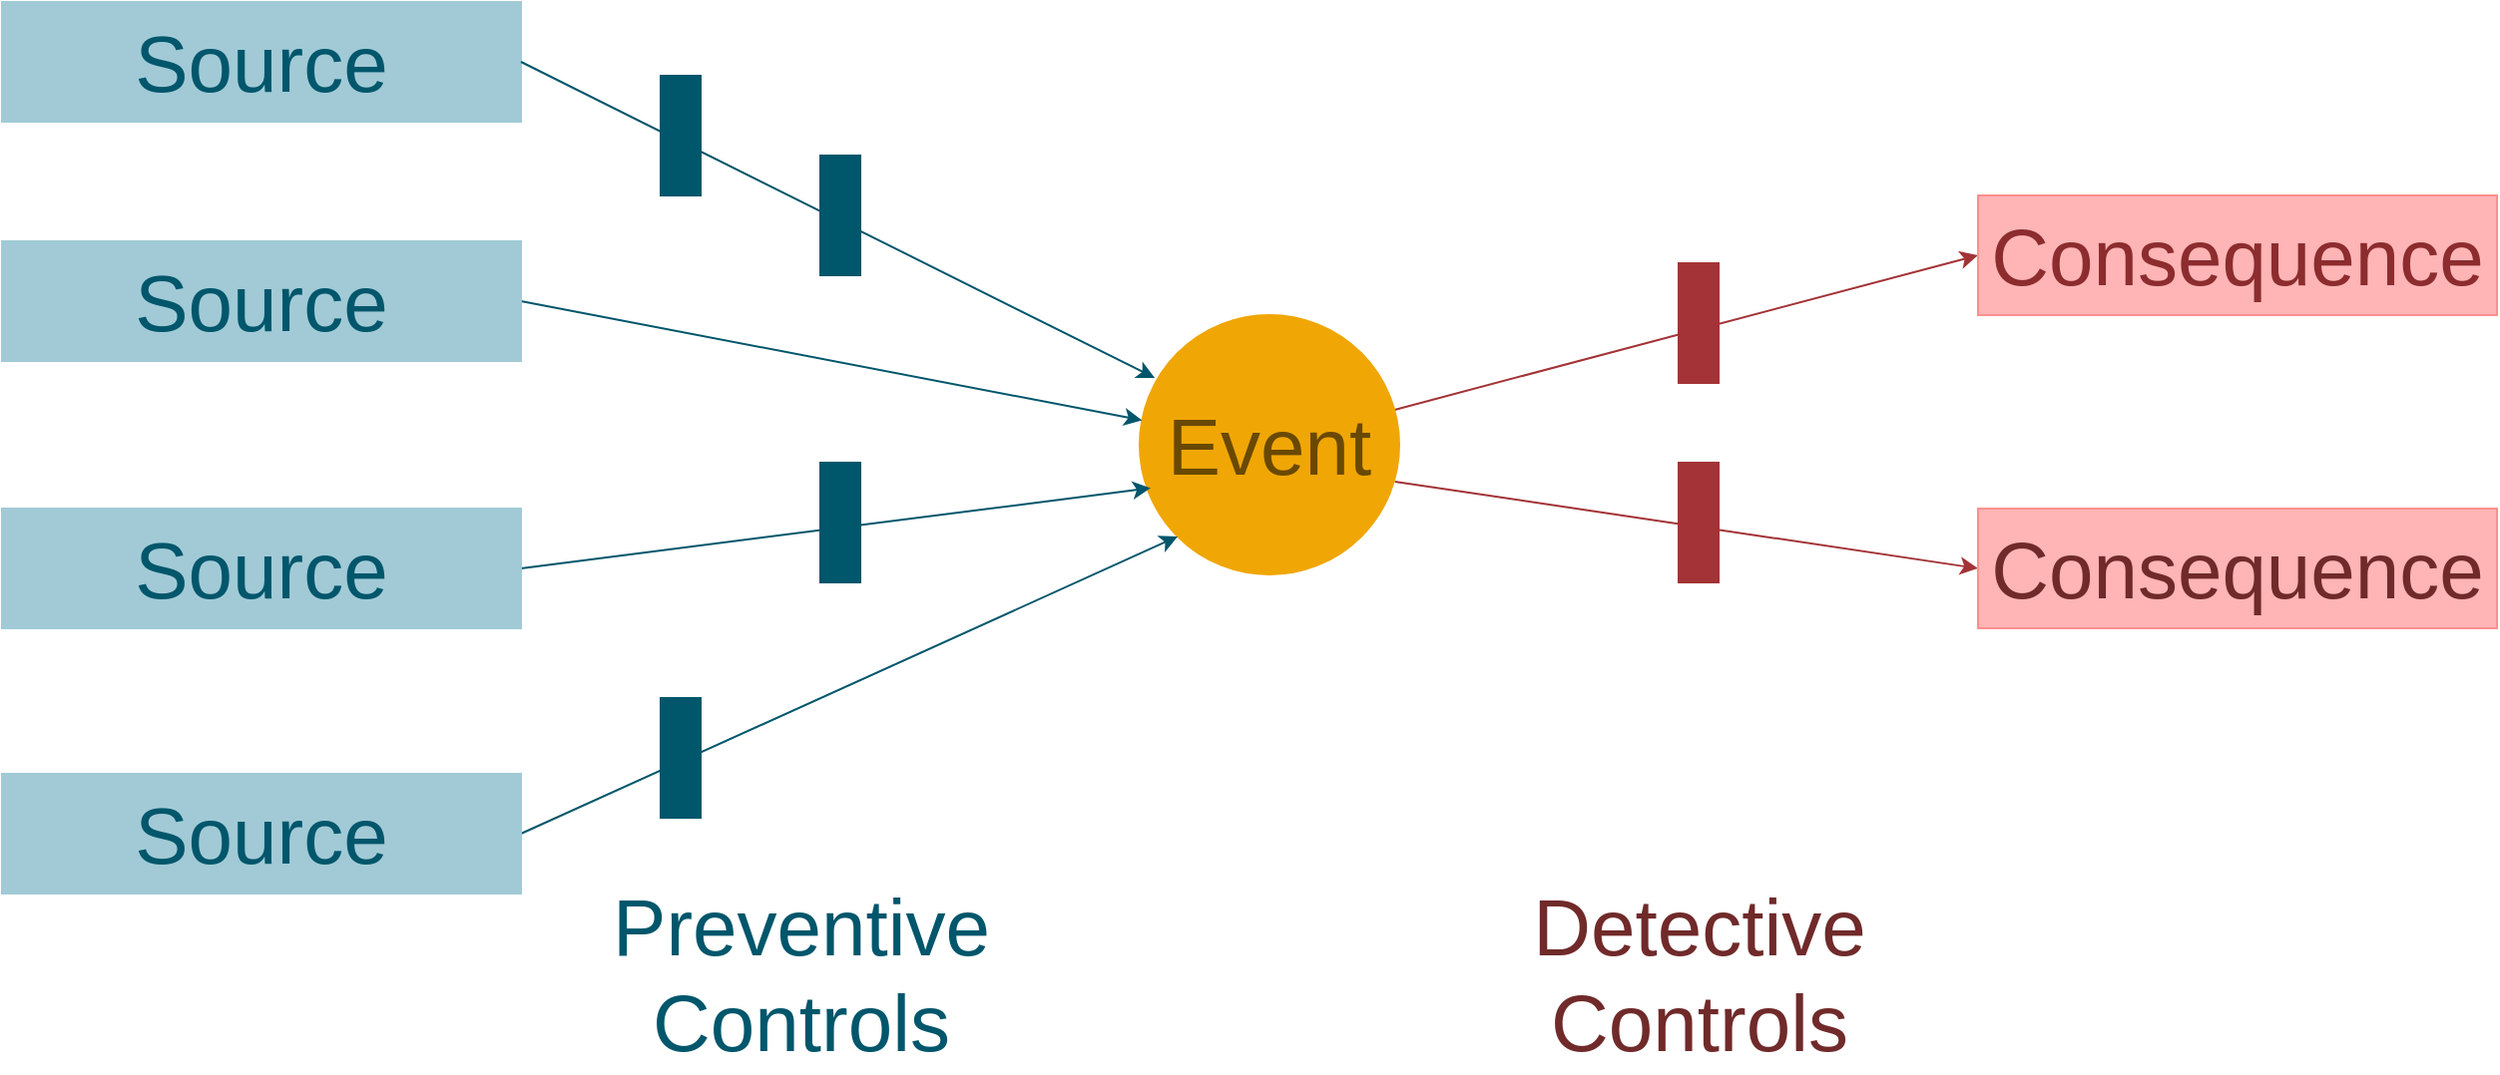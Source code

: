<mxfile version="13.6.2" type="github">
  <diagram id="l8hXMBHkgcEJcSW0mbfh" name="Page-1">
    <mxGraphModel dx="2970" dy="1055" grid="1" gridSize="10" guides="1" tooltips="1" connect="1" arrows="0" fold="1" page="1" pageScale="1" pageWidth="1169" pageHeight="827" math="0" shadow="0">
      <root>
        <mxCell id="0" />
        <mxCell id="1" parent="0" />
        <mxCell id="an5O2O8GpZDD51hhjgrN-35" style="edgeStyle=none;orthogonalLoop=1;jettySize=auto;html=1;exitX=0.975;exitY=0.367;exitDx=0;exitDy=0;entryX=0;entryY=0.5;entryDx=0;entryDy=0;startArrow=none;startFill=0;fontSize=40;fontColor=#FFFFFF;exitPerimeter=0;strokeColor=#A33336;" edge="1" parent="1" source="an5O2O8GpZDD51hhjgrN-5" target="an5O2O8GpZDD51hhjgrN-10">
          <mxGeometry relative="1" as="geometry" />
        </mxCell>
        <mxCell id="an5O2O8GpZDD51hhjgrN-36" style="edgeStyle=none;orthogonalLoop=1;jettySize=auto;html=1;exitX=0.983;exitY=0.642;exitDx=0;exitDy=0;entryX=0;entryY=0.5;entryDx=0;entryDy=0;startArrow=none;startFill=0;fontSize=40;fontColor=#FFFFFF;exitPerimeter=0;strokeColor=#A33336;" edge="1" parent="1" source="an5O2O8GpZDD51hhjgrN-5" target="an5O2O8GpZDD51hhjgrN-30">
          <mxGeometry relative="1" as="geometry" />
        </mxCell>
        <mxCell id="an5O2O8GpZDD51hhjgrN-5" value="Event" style="ellipse;whiteSpace=wrap;html=1;aspect=fixed;fontSize=40;fontColor=#694902;fillColor=#F0A605;strokeColor=#F0A605;" vertex="1" parent="1">
          <mxGeometry x="540" y="340" width="130" height="130" as="geometry" />
        </mxCell>
        <mxCell id="an5O2O8GpZDD51hhjgrN-6" value="&lt;font color=&quot;#00566b&quot;&gt;Source&lt;/font&gt;" style="rounded=0;whiteSpace=wrap;html=1;fontSize=40;fillColor=#A1CAD6;strokeColor=#A1CAD6;" vertex="1" parent="1">
          <mxGeometry x="-30" y="183" width="260" height="60" as="geometry" />
        </mxCell>
        <mxCell id="an5O2O8GpZDD51hhjgrN-17" style="orthogonalLoop=1;jettySize=auto;html=1;exitX=1;exitY=0.5;exitDx=0;exitDy=0;startArrow=none;startFill=0;fontSize=40;strokeColor=#00566B;" edge="1" parent="1" target="an5O2O8GpZDD51hhjgrN-5">
          <mxGeometry relative="1" as="geometry">
            <mxPoint x="230" y="333" as="sourcePoint" />
            <mxPoint x="539" y="392" as="targetPoint" />
          </mxGeometry>
        </mxCell>
        <mxCell id="an5O2O8GpZDD51hhjgrN-13" style="rounded=0;orthogonalLoop=1;jettySize=auto;html=1;exitX=1;exitY=0.5;exitDx=0;exitDy=0;entryX=0.042;entryY=0.667;entryDx=0;entryDy=0;entryPerimeter=0;fontSize=40;strokeColor=#00566B;" edge="1" parent="1" target="an5O2O8GpZDD51hhjgrN-5">
          <mxGeometry relative="1" as="geometry">
            <mxPoint x="230" y="467" as="sourcePoint" />
          </mxGeometry>
        </mxCell>
        <mxCell id="an5O2O8GpZDD51hhjgrN-10" value="&lt;font color=&quot;#8c2c2e&quot;&gt;Consequence&lt;/font&gt;" style="rounded=0;whiteSpace=wrap;html=1;fontSize=40;strokeColor=#FF8F8F;fillColor=#FFB5B5;" vertex="1" parent="1">
          <mxGeometry x="960" y="280" width="260" height="60" as="geometry" />
        </mxCell>
        <mxCell id="an5O2O8GpZDD51hhjgrN-24" value="" style="rounded=0;whiteSpace=wrap;html=1;fontSize=40;fillColor=#00566B;strokeColor=#00566B;" vertex="1" parent="1">
          <mxGeometry x="380" y="414" width="20" height="60" as="geometry" />
        </mxCell>
        <mxCell id="an5O2O8GpZDD51hhjgrN-25" style="orthogonalLoop=1;jettySize=auto;html=1;exitX=1;exitY=0.5;exitDx=0;exitDy=0;entryX=0.058;entryY=0.242;entryDx=0;entryDy=0;entryPerimeter=0;fontSize=40;startArrow=none;startFill=0;strokeColor=#00566B;" edge="1" parent="1" source="an5O2O8GpZDD51hhjgrN-6" target="an5O2O8GpZDD51hhjgrN-5">
          <mxGeometry relative="1" as="geometry">
            <mxPoint x="230" y="200" as="sourcePoint" />
            <mxPoint x="556.04" y="340.04" as="targetPoint" />
          </mxGeometry>
        </mxCell>
        <mxCell id="an5O2O8GpZDD51hhjgrN-26" style="rounded=0;orthogonalLoop=1;jettySize=auto;html=1;exitX=1;exitY=0.5;exitDx=0;exitDy=0;entryX=0;entryY=1;entryDx=0;entryDy=0;fontSize=40;strokeColor=#00566B;" edge="1" parent="1" target="an5O2O8GpZDD51hhjgrN-5">
          <mxGeometry relative="1" as="geometry">
            <mxPoint x="230" y="600" as="sourcePoint" />
            <mxPoint x="568.04" y="431.96" as="targetPoint" />
          </mxGeometry>
        </mxCell>
        <mxCell id="an5O2O8GpZDD51hhjgrN-23" value="" style="rounded=0;whiteSpace=wrap;html=1;fontSize=40;fillColor=#00566B;strokeColor=#00566B;" vertex="1" parent="1">
          <mxGeometry x="380" y="260" width="20" height="60" as="geometry" />
        </mxCell>
        <mxCell id="an5O2O8GpZDD51hhjgrN-18" value="" style="rounded=0;whiteSpace=wrap;html=1;fontSize=40;fillColor=#00566B;strokeColor=#00566B;" vertex="1" parent="1">
          <mxGeometry x="300" y="220" width="20" height="60" as="geometry" />
        </mxCell>
        <mxCell id="an5O2O8GpZDD51hhjgrN-22" value="" style="rounded=0;whiteSpace=wrap;html=1;fontSize=40;fillColor=#00566B;strokeColor=#00566B;" vertex="1" parent="1">
          <mxGeometry x="300" y="532" width="20" height="60" as="geometry" />
        </mxCell>
        <mxCell id="an5O2O8GpZDD51hhjgrN-27" value="&lt;font color=&quot;#00566b&quot;&gt;Source&lt;/font&gt;" style="rounded=0;whiteSpace=wrap;html=1;fontSize=40;fillColor=#A1CAD6;strokeColor=#A1CAD6;" vertex="1" parent="1">
          <mxGeometry x="-30" y="303" width="260" height="60" as="geometry" />
        </mxCell>
        <mxCell id="an5O2O8GpZDD51hhjgrN-28" value="&lt;font color=&quot;#00566b&quot;&gt;Source&lt;/font&gt;" style="rounded=0;whiteSpace=wrap;html=1;fontSize=40;fillColor=#A1CAD6;strokeColor=#A1CAD6;" vertex="1" parent="1">
          <mxGeometry x="-30" y="437" width="260" height="60" as="geometry" />
        </mxCell>
        <mxCell id="an5O2O8GpZDD51hhjgrN-29" value="&lt;font color=&quot;#00566b&quot;&gt;Source&lt;/font&gt;" style="rounded=0;whiteSpace=wrap;html=1;fontSize=40;fillColor=#A1CAD6;strokeColor=#A1CAD6;" vertex="1" parent="1">
          <mxGeometry x="-30" y="570" width="260" height="60" as="geometry" />
        </mxCell>
        <mxCell id="an5O2O8GpZDD51hhjgrN-30" value="&lt;font color=&quot;#702a2a&quot;&gt;Consequence&lt;/font&gt;" style="rounded=0;whiteSpace=wrap;html=1;fontSize=40;strokeColor=#FF8F8F;fillColor=#FFB5B5;" vertex="1" parent="1">
          <mxGeometry x="960" y="437" width="260" height="60" as="geometry" />
        </mxCell>
        <mxCell id="an5O2O8GpZDD51hhjgrN-31" style="edgeStyle=none;orthogonalLoop=1;jettySize=auto;html=1;exitX=1;exitY=0.5;exitDx=0;exitDy=0;startArrow=none;startFill=0;strokeColor=#000000;fontSize=40;fontColor=#FFFFFF;" edge="1" parent="1" source="an5O2O8GpZDD51hhjgrN-22" target="an5O2O8GpZDD51hhjgrN-22">
          <mxGeometry relative="1" as="geometry" />
        </mxCell>
        <mxCell id="an5O2O8GpZDD51hhjgrN-32" value="" style="rounded=0;whiteSpace=wrap;html=1;fontSize=40;fillColor=#A33336;strokeColor=#A33336;" vertex="1" parent="1">
          <mxGeometry x="810" y="314" width="20" height="60" as="geometry" />
        </mxCell>
        <mxCell id="an5O2O8GpZDD51hhjgrN-37" value="" style="rounded=0;whiteSpace=wrap;html=1;fontSize=40;fillColor=#A33336;strokeColor=#A33336;" vertex="1" parent="1">
          <mxGeometry x="810" y="414" width="20" height="60" as="geometry" />
        </mxCell>
        <mxCell id="an5O2O8GpZDD51hhjgrN-38" value="Preventive&lt;br&gt;Controls" style="text;html=1;resizable=0;autosize=1;align=center;verticalAlign=middle;points=[];fillColor=none;strokeColor=none;rounded=0;fontSize=40;fontColor=#00566B;" vertex="1" parent="1">
          <mxGeometry x="270" y="620" width="200" height="100" as="geometry" />
        </mxCell>
        <mxCell id="an5O2O8GpZDD51hhjgrN-39" value="Detective&lt;br&gt;Controls" style="text;html=1;resizable=0;autosize=1;align=center;verticalAlign=middle;points=[];fillColor=none;strokeColor=none;rounded=0;fontSize=40;fontColor=#702A2A;" vertex="1" parent="1">
          <mxGeometry x="730" y="620" width="180" height="100" as="geometry" />
        </mxCell>
      </root>
    </mxGraphModel>
  </diagram>
</mxfile>
